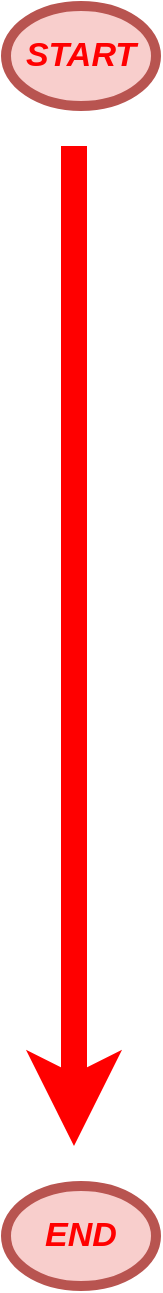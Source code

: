 <mxfile version="20.5.3" type="github">
  <diagram id="WwB0yrFr8-9Pms-kcAjm" name="Page-1">
    <mxGraphModel dx="1422" dy="762" grid="1" gridSize="10" guides="1" tooltips="1" connect="1" arrows="1" fold="1" page="1" pageScale="1" pageWidth="827" pageHeight="1169" math="0" shadow="0">
      <root>
        <mxCell id="0" />
        <mxCell id="1" parent="0" />
        <mxCell id="X6OqjAZfzEXDJyi5xuqe-1" value="&lt;b&gt;&lt;i&gt;&lt;font color=&quot;#ff0000&quot; style=&quot;font-size: 17px;&quot;&gt;END&lt;/font&gt;&lt;/i&gt;&lt;/b&gt;" style="ellipse;whiteSpace=wrap;html=1;fillColor=#f8cecc;strokeColor=#b85450;strokeWidth=5;" vertex="1" parent="1">
          <mxGeometry x="376" y="690" width="75" height="50" as="geometry" />
        </mxCell>
        <mxCell id="X6OqjAZfzEXDJyi5xuqe-2" value="&lt;b&gt;&lt;i&gt;&lt;font color=&quot;#ff0000&quot; style=&quot;font-size: 17px;&quot;&gt;START&lt;/font&gt;&lt;/i&gt;&lt;/b&gt;" style="ellipse;whiteSpace=wrap;html=1;fillColor=#f8cecc;strokeColor=#b85450;strokeWidth=5;" vertex="1" parent="1">
          <mxGeometry x="376" y="100" width="75" height="50" as="geometry" />
        </mxCell>
        <mxCell id="X6OqjAZfzEXDJyi5xuqe-4" value="" style="endArrow=classic;html=1;rounded=0;fontSize=17;fontColor=#FF0000;strokeWidth=13;strokeColor=#FF0000;" edge="1" parent="1">
          <mxGeometry width="50" height="50" relative="1" as="geometry">
            <mxPoint x="410" y="170" as="sourcePoint" />
            <mxPoint x="410" y="670" as="targetPoint" />
          </mxGeometry>
        </mxCell>
      </root>
    </mxGraphModel>
  </diagram>
</mxfile>
